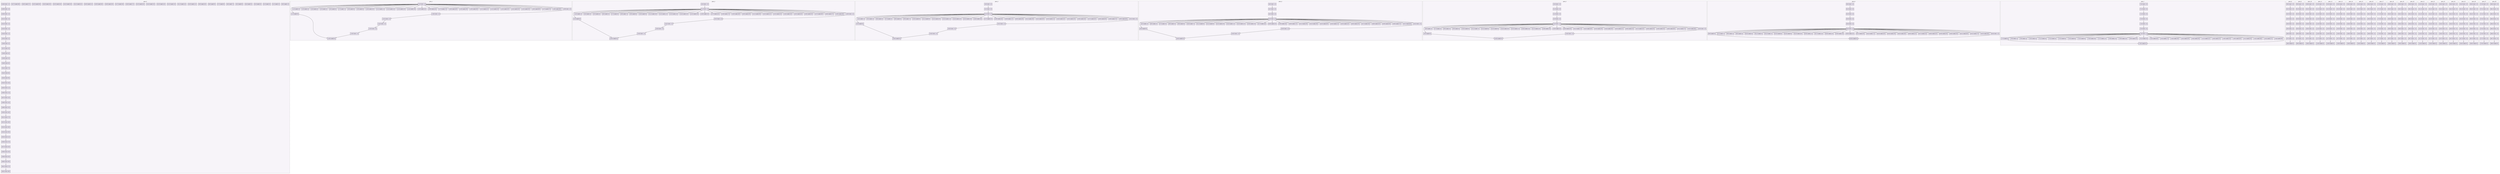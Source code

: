 digraph{node[shape=record style=filled colorscheme=purd9 fillcolor=2];subgraph cluster0{style=dashed;colorscheme=purd9;bgcolor=1;edge[arrowhead=empty];label=proc_0;0[label="0:0 0 send 1 0"];1[label="0:1 0 send 2 0"];2[label="0:2 0 send 3 0"];3[label="0:3 0 send 4 0"];4[label="0:4 0 send 5 0"];5[label="0:5 0 send 6 0"];6[label="0:6 0 send 7 0"];7[label="0:7 0 send 8 0"];8[label="0:8 0 send 9 0"];9[label="0:9 0 send 10 0"];10[label="0:10 0 send 11 0"];11[label="0:11 0 send 12 0"];12[label="0:12 0 send 13 0"];13[label="0:13 0 send 14 0"];14[label="0:14 0 send 15 0"];15[label="0:15 0 send 16 0"];16[label="0:16 0 send 17 0"];17[label="0:17 0 send 18 0"];18[label="0:18 0 send 19 0"];19[label="0:19 0 send 20 0"];20[label="0:20 0 send 21 0"];21[label="0:21 0 send 22 0"];22[label="0:22 0 send 23 0"];23[label="0:23 0 send 24 0"];24[label="0:24 0 send 25 0"];25[label="0:25 0 send 26 0"];26[label="0:26 0 send 27 0"];27[label="0:27 0 send 28 0"];28[label="0:28 0 recv -1 0"];29[label="0:29 0 recv -1 0"];30[label="0:30 0 recv -1 0"];31[label="0:31 0 recv -1 0"];32[label="0:32 0 recv -1 0"];33[label="0:33 0 recv -1 0"];34[label="0:34 0 recv -1 0"];35[label="0:35 0 recv 1 0"];36[label="0:36 0 recv 2 0"];37[label="0:37 0 recv 3 0"];38[label="0:38 0 recv 4 0"];39[label="0:39 0 recv 5 0"];40[label="0:40 0 recv 6 0"];41[label="0:41 0 recv 7 0"];42[label="0:42 0 recv 8 0"];43[label="0:43 0 recv 9 0"];44[label="0:44 0 recv 10 0"];45[label="0:45 0 recv 11 0"];46[label="0:46 0 recv 12 0"];47[label="0:47 0 recv 13 0"];48[label="0:48 0 recv 14 0"];49[label="0:49 0 recv 15 0"];50[label="0:50 0 recv 16 0"];51[label="0:51 0 recv 17 0"];52[label="0:52 0 recv 18 0"];53[label="0:53 0 recv 19 0"];54[label="0:54 0 recv 20 0"];55[label="0:55 0 recv 21 0"];56[label="0:56 0 recv 22 0"];57[label="0:57 0 recv 23 0"];58[label="0:58 0 recv 24 0"];59[label="0:59 0 recv 25 0"];60[label="0:60 0 recv 26 0"];61[label="0:61 0 recv 27 0"];62[label="0:62 0 recv 28 0"];28->29;29->30;30->31;31->32;32->33;33->34;34->35;35->36;36->37;37->38;38->39;39->40;40->41;41->42;42->43;43->44;44->45;45->46;46->47;47->48;48->49;49->50;50->51;51->52;52->53;53->54;54->55;55->56;56->57;57->58;58->59;59->60;60->61;61->62;}subgraph cluster1{style=dashed;colorscheme=purd9;bgcolor=1;edge[arrowhead=empty];label=proc_1;63[label="1:0 0 recv -1 0"];64[label="1:1 0 send 0 0"];65[label="1:2 0 send 2 0"];66[label="1:3 0 send 3 0"];67[label="1:4 0 send 4 0"];68[label="1:5 0 send 5 0"];69[label="1:6 0 send 6 0"];70[label="1:7 0 send 7 0"];71[label="1:8 0 send 8 0"];72[label="1:9 0 send 9 0"];73[label="1:10 0 send 10 0"];74[label="1:11 0 send 11 0"];75[label="1:12 0 send 12 0"];76[label="1:13 0 send 13 0"];77[label="1:14 0 send 14 0"];78[label="1:15 0 send 15 0"];79[label="1:16 0 send 16 0"];80[label="1:17 0 send 17 0"];81[label="1:18 0 send 18 0"];82[label="1:19 0 send 19 0"];83[label="1:20 0 send 20 0"];84[label="1:21 0 send 21 0"];85[label="1:22 0 send 22 0"];86[label="1:23 0 send 23 0"];87[label="1:24 0 send 24 0"];88[label="1:25 0 send 25 0"];89[label="1:26 0 send 26 0"];90[label="1:27 0 send 27 0"];91[label="1:28 0 send 28 0"];92[label="1:29 0 recv -1 0"];93[label="1:30 0 recv -1 0"];94[label="1:31 0 recv -1 0"];95[label="1:32 0 recv -1 0"];96[label="1:33 0 recv -1 0"];97[label="1:34 0 recv -1 0"];98[label="1:35 0 send 0 0"];63->64;63->65;63->66;63->67;63->68;63->69;63->70;63->71;63->72;63->73;63->74;63->75;63->76;63->77;63->78;63->79;63->80;63->81;63->82;63->83;63->84;63->85;63->86;63->87;63->88;63->89;63->90;63->91;63->92;92->93;93->94;94->95;95->96;96->97;97->98;64->98;}subgraph cluster2{style=dashed;colorscheme=purd9;bgcolor=1;edge[arrowhead=empty];label=proc_2;99[label="2:0 0 recv -1 0"];100[label="2:1 0 recv -1 0"];101[label="2:2 0 send 0 0"];102[label="2:3 0 send 1 0"];103[label="2:4 0 send 3 0"];104[label="2:5 0 send 4 0"];105[label="2:6 0 send 5 0"];106[label="2:7 0 send 6 0"];107[label="2:8 0 send 7 0"];108[label="2:9 0 send 8 0"];109[label="2:10 0 send 9 0"];110[label="2:11 0 send 10 0"];111[label="2:12 0 send 11 0"];112[label="2:13 0 send 12 0"];113[label="2:14 0 send 13 0"];114[label="2:15 0 send 14 0"];115[label="2:16 0 send 15 0"];116[label="2:17 0 send 16 0"];117[label="2:18 0 send 17 0"];118[label="2:19 0 send 18 0"];119[label="2:20 0 send 19 0"];120[label="2:21 0 send 20 0"];121[label="2:22 0 send 21 0"];122[label="2:23 0 send 22 0"];123[label="2:24 0 send 23 0"];124[label="2:25 0 send 24 0"];125[label="2:26 0 send 25 0"];126[label="2:27 0 send 26 0"];127[label="2:28 0 send 27 0"];128[label="2:29 0 send 28 0"];129[label="2:30 0 recv -1 0"];130[label="2:31 0 recv -1 0"];131[label="2:32 0 recv -1 0"];132[label="2:33 0 recv -1 0"];133[label="2:34 0 recv -1 0"];134[label="2:35 0 send 0 0"];99->100;100->101;100->102;100->103;100->104;100->105;100->106;100->107;100->108;100->109;100->110;100->111;100->112;100->113;100->114;100->115;100->116;100->117;100->118;100->119;100->120;100->121;100->122;100->123;100->124;100->125;100->126;100->127;100->128;100->129;129->130;130->131;131->132;132->133;133->134;101->134;}subgraph cluster3{style=dashed;colorscheme=purd9;bgcolor=1;edge[arrowhead=empty];label=proc_3;135[label="3:0 0 recv -1 0"];136[label="3:1 0 recv -1 0"];137[label="3:2 0 recv -1 0"];138[label="3:3 0 send 0 0"];139[label="3:4 0 send 1 0"];140[label="3:5 0 send 2 0"];141[label="3:6 0 send 4 0"];142[label="3:7 0 send 5 0"];143[label="3:8 0 send 6 0"];144[label="3:9 0 send 7 0"];145[label="3:10 0 send 8 0"];146[label="3:11 0 send 9 0"];147[label="3:12 0 send 10 0"];148[label="3:13 0 send 11 0"];149[label="3:14 0 send 12 0"];150[label="3:15 0 send 13 0"];151[label="3:16 0 send 14 0"];152[label="3:17 0 send 15 0"];153[label="3:18 0 send 16 0"];154[label="3:19 0 send 17 0"];155[label="3:20 0 send 18 0"];156[label="3:21 0 send 19 0"];157[label="3:22 0 send 20 0"];158[label="3:23 0 send 21 0"];159[label="3:24 0 send 22 0"];160[label="3:25 0 send 23 0"];161[label="3:26 0 send 24 0"];162[label="3:27 0 send 25 0"];163[label="3:28 0 send 26 0"];164[label="3:29 0 send 27 0"];165[label="3:30 0 send 28 0"];166[label="3:31 0 recv -1 0"];167[label="3:32 0 recv -1 0"];168[label="3:33 0 recv -1 0"];169[label="3:34 0 recv -1 0"];170[label="3:35 0 send 0 0"];135->136;136->137;137->138;137->139;137->140;137->141;137->142;137->143;137->144;137->145;137->146;137->147;137->148;137->149;137->150;137->151;137->152;137->153;137->154;137->155;137->156;137->157;137->158;137->159;137->160;137->161;137->162;137->163;137->164;137->165;137->166;166->167;167->168;168->169;169->170;138->170;}subgraph cluster4{style=dashed;colorscheme=purd9;bgcolor=1;edge[arrowhead=empty];label=proc_4;171[label="4:0 0 recv -1 0"];172[label="4:1 0 recv -1 0"];173[label="4:2 0 recv -1 0"];174[label="4:3 0 recv -1 0"];175[label="4:4 0 send 0 0"];176[label="4:5 0 send 1 0"];177[label="4:6 0 send 2 0"];178[label="4:7 0 send 3 0"];179[label="4:8 0 send 5 0"];180[label="4:9 0 send 6 0"];181[label="4:10 0 send 7 0"];182[label="4:11 0 send 8 0"];183[label="4:12 0 send 9 0"];184[label="4:13 0 send 10 0"];185[label="4:14 0 send 11 0"];186[label="4:15 0 send 12 0"];187[label="4:16 0 send 13 0"];188[label="4:17 0 send 14 0"];189[label="4:18 0 send 15 0"];190[label="4:19 0 send 16 0"];191[label="4:20 0 send 17 0"];192[label="4:21 0 send 18 0"];193[label="4:22 0 send 19 0"];194[label="4:23 0 send 20 0"];195[label="4:24 0 send 21 0"];196[label="4:25 0 send 22 0"];197[label="4:26 0 send 23 0"];198[label="4:27 0 send 24 0"];199[label="4:28 0 send 25 0"];200[label="4:29 0 send 26 0"];201[label="4:30 0 send 27 0"];202[label="4:31 0 send 28 0"];203[label="4:32 0 recv -1 0"];204[label="4:33 0 recv -1 0"];205[label="4:34 0 recv -1 0"];206[label="4:35 0 send 0 0"];171->172;172->173;173->174;174->175;174->176;174->177;174->178;174->179;174->180;174->181;174->182;174->183;174->184;174->185;174->186;174->187;174->188;174->189;174->190;174->191;174->192;174->193;174->194;174->195;174->196;174->197;174->198;174->199;174->200;174->201;174->202;174->203;203->204;204->205;205->206;175->206;}subgraph cluster5{style=dashed;colorscheme=purd9;bgcolor=1;edge[arrowhead=empty];label=proc_5;207[label="5:0 0 recv -1 0"];208[label="5:1 0 recv -1 0"];209[label="5:2 0 recv -1 0"];210[label="5:3 0 recv -1 0"];211[label="5:4 0 recv -1 0"];212[label="5:5 0 send 0 0"];213[label="5:6 0 send 1 0"];214[label="5:7 0 send 2 0"];215[label="5:8 0 send 3 0"];216[label="5:9 0 send 4 0"];217[label="5:10 0 send 6 0"];218[label="5:11 0 send 7 0"];219[label="5:12 0 send 8 0"];220[label="5:13 0 send 9 0"];221[label="5:14 0 send 10 0"];222[label="5:15 0 send 11 0"];223[label="5:16 0 send 12 0"];224[label="5:17 0 send 13 0"];225[label="5:18 0 send 14 0"];226[label="5:19 0 send 15 0"];227[label="5:20 0 send 16 0"];228[label="5:21 0 send 17 0"];229[label="5:22 0 send 18 0"];230[label="5:23 0 send 19 0"];231[label="5:24 0 send 20 0"];232[label="5:25 0 send 21 0"];233[label="5:26 0 send 22 0"];234[label="5:27 0 send 23 0"];235[label="5:28 0 send 24 0"];236[label="5:29 0 send 25 0"];237[label="5:30 0 send 26 0"];238[label="5:31 0 send 27 0"];239[label="5:32 0 send 28 0"];240[label="5:33 0 recv -1 0"];241[label="5:34 0 recv -1 0"];242[label="5:35 0 send 0 0"];207->208;208->209;209->210;210->211;211->212;211->213;211->214;211->215;211->216;211->217;211->218;211->219;211->220;211->221;211->222;211->223;211->224;211->225;211->226;211->227;211->228;211->229;211->230;211->231;211->232;211->233;211->234;211->235;211->236;211->237;211->238;211->239;211->240;240->241;241->242;212->242;}subgraph cluster6{style=dashed;colorscheme=purd9;bgcolor=1;edge[arrowhead=empty];label=proc_6;243[label="6:0 0 recv -1 0"];244[label="6:1 0 recv -1 0"];245[label="6:2 0 recv -1 0"];246[label="6:3 0 recv -1 0"];247[label="6:4 0 recv -1 0"];248[label="6:5 0 recv -1 0"];249[label="6:6 0 send 0 0"];250[label="6:7 0 send 1 0"];251[label="6:8 0 send 2 0"];252[label="6:9 0 send 3 0"];253[label="6:10 0 send 4 0"];254[label="6:11 0 send 5 0"];255[label="6:12 0 send 7 0"];256[label="6:13 0 send 8 0"];257[label="6:14 0 send 9 0"];258[label="6:15 0 send 10 0"];259[label="6:16 0 send 11 0"];260[label="6:17 0 send 12 0"];261[label="6:18 0 send 13 0"];262[label="6:19 0 send 14 0"];263[label="6:20 0 send 15 0"];264[label="6:21 0 send 16 0"];265[label="6:22 0 send 17 0"];266[label="6:23 0 send 18 0"];267[label="6:24 0 send 19 0"];268[label="6:25 0 send 20 0"];269[label="6:26 0 send 21 0"];270[label="6:27 0 send 22 0"];271[label="6:28 0 send 23 0"];272[label="6:29 0 send 24 0"];273[label="6:30 0 send 25 0"];274[label="6:31 0 send 26 0"];275[label="6:32 0 send 27 0"];276[label="6:33 0 send 28 0"];277[label="6:34 0 recv -1 0"];278[label="6:35 0 send 0 0"];243->244;244->245;245->246;246->247;247->248;248->249;248->250;248->251;248->252;248->253;248->254;248->255;248->256;248->257;248->258;248->259;248->260;248->261;248->262;248->263;248->264;248->265;248->266;248->267;248->268;248->269;248->270;248->271;248->272;248->273;248->274;248->275;248->276;248->277;277->278;249->278;}subgraph cluster7{style=dashed;colorscheme=purd9;bgcolor=1;edge[arrowhead=empty];label=proc_7;279[label="7:0 0 recv -1 0"];280[label="7:1 0 recv -1 0"];281[label="7:2 0 recv -1 0"];282[label="7:3 0 recv -1 0"];283[label="7:4 0 recv -1 0"];284[label="7:5 0 recv -1 0"];285[label="7:6 0 recv -1 0"];286[label="7:7 0 send 0 0"];287[label="7:8 0 send 1 0"];288[label="7:9 0 send 2 0"];289[label="7:10 0 send 3 0"];290[label="7:11 0 send 4 0"];291[label="7:12 0 send 5 0"];292[label="7:13 0 send 6 0"];293[label="7:14 0 send 8 0"];294[label="7:15 0 send 9 0"];295[label="7:16 0 send 10 0"];296[label="7:17 0 send 11 0"];297[label="7:18 0 send 12 0"];298[label="7:19 0 send 13 0"];299[label="7:20 0 send 14 0"];300[label="7:21 0 send 15 0"];301[label="7:22 0 send 16 0"];302[label="7:23 0 send 17 0"];303[label="7:24 0 send 18 0"];304[label="7:25 0 send 19 0"];305[label="7:26 0 send 20 0"];306[label="7:27 0 send 21 0"];307[label="7:28 0 send 22 0"];308[label="7:29 0 send 23 0"];309[label="7:30 0 send 24 0"];310[label="7:31 0 send 25 0"];311[label="7:32 0 send 26 0"];312[label="7:33 0 send 27 0"];313[label="7:34 0 send 28 0"];314[label="7:35 0 send 0 0"];279->280;280->281;281->282;282->283;283->284;284->285;285->286;285->287;285->288;285->289;285->290;285->291;285->292;285->293;285->294;285->295;285->296;285->297;285->298;285->299;285->300;285->301;285->302;285->303;285->304;285->305;285->306;285->307;285->308;285->309;285->310;285->311;285->312;285->313;286->314;285->314;}subgraph cluster8{style=dashed;colorscheme=purd9;bgcolor=1;edge[arrowhead=empty];label=proc_8;315[label="8:0 0 recv -1 0"];316[label="8:1 0 recv -1 0"];317[label="8:2 0 recv -1 0"];318[label="8:3 0 recv -1 0"];319[label="8:4 0 recv -1 0"];320[label="8:5 0 recv -1 0"];321[label="8:6 0 recv -1 0"];322[label="8:7 0 recv -1 0"];323[label="8:8 0 send 0 0"];315->316;316->317;317->318;318->319;319->320;320->321;321->322;322->323;}subgraph cluster9{style=dashed;colorscheme=purd9;bgcolor=1;edge[arrowhead=empty];label=proc_9;324[label="9:0 0 recv -1 0"];325[label="9:1 0 recv -1 0"];326[label="9:2 0 recv -1 0"];327[label="9:3 0 recv -1 0"];328[label="9:4 0 recv -1 0"];329[label="9:5 0 recv -1 0"];330[label="9:6 0 recv -1 0"];331[label="9:7 0 recv -1 0"];332[label="9:8 0 send 0 0"];324->325;325->326;326->327;327->328;328->329;329->330;330->331;331->332;}subgraph cluster10{style=dashed;colorscheme=purd9;bgcolor=1;edge[arrowhead=empty];label=proc_10;333[label="10:0 0 recv -1 0"];334[label="10:1 0 recv -1 0"];335[label="10:2 0 recv -1 0"];336[label="10:3 0 recv -1 0"];337[label="10:4 0 recv -1 0"];338[label="10:5 0 recv -1 0"];339[label="10:6 0 recv -1 0"];340[label="10:7 0 recv -1 0"];341[label="10:8 0 send 0 0"];333->334;334->335;335->336;336->337;337->338;338->339;339->340;340->341;}subgraph cluster11{style=dashed;colorscheme=purd9;bgcolor=1;edge[arrowhead=empty];label=proc_11;342[label="11:0 0 recv -1 0"];343[label="11:1 0 recv -1 0"];344[label="11:2 0 recv -1 0"];345[label="11:3 0 recv -1 0"];346[label="11:4 0 recv -1 0"];347[label="11:5 0 recv -1 0"];348[label="11:6 0 recv -1 0"];349[label="11:7 0 recv -1 0"];350[label="11:8 0 send 0 0"];342->343;343->344;344->345;345->346;346->347;347->348;348->349;349->350;}subgraph cluster12{style=dashed;colorscheme=purd9;bgcolor=1;edge[arrowhead=empty];label=proc_12;351[label="12:0 0 recv -1 0"];352[label="12:1 0 recv -1 0"];353[label="12:2 0 recv -1 0"];354[label="12:3 0 recv -1 0"];355[label="12:4 0 recv -1 0"];356[label="12:5 0 recv -1 0"];357[label="12:6 0 recv -1 0"];358[label="12:7 0 recv -1 0"];359[label="12:8 0 send 0 0"];351->352;352->353;353->354;354->355;355->356;356->357;357->358;358->359;}subgraph cluster13{style=dashed;colorscheme=purd9;bgcolor=1;edge[arrowhead=empty];label=proc_13;360[label="13:0 0 recv -1 0"];361[label="13:1 0 recv -1 0"];362[label="13:2 0 recv -1 0"];363[label="13:3 0 recv -1 0"];364[label="13:4 0 recv -1 0"];365[label="13:5 0 recv -1 0"];366[label="13:6 0 recv -1 0"];367[label="13:7 0 recv -1 0"];368[label="13:8 0 send 0 0"];360->361;361->362;362->363;363->364;364->365;365->366;366->367;367->368;}subgraph cluster14{style=dashed;colorscheme=purd9;bgcolor=1;edge[arrowhead=empty];label=proc_14;369[label="14:0 0 recv -1 0"];370[label="14:1 0 recv -1 0"];371[label="14:2 0 recv -1 0"];372[label="14:3 0 recv -1 0"];373[label="14:4 0 recv -1 0"];374[label="14:5 0 recv -1 0"];375[label="14:6 0 recv -1 0"];376[label="14:7 0 recv -1 0"];377[label="14:8 0 send 0 0"];369->370;370->371;371->372;372->373;373->374;374->375;375->376;376->377;}subgraph cluster15{style=dashed;colorscheme=purd9;bgcolor=1;edge[arrowhead=empty];label=proc_15;378[label="15:0 0 recv -1 0"];379[label="15:1 0 recv -1 0"];380[label="15:2 0 recv -1 0"];381[label="15:3 0 recv -1 0"];382[label="15:4 0 recv -1 0"];383[label="15:5 0 recv -1 0"];384[label="15:6 0 recv -1 0"];385[label="15:7 0 recv -1 0"];386[label="15:8 0 send 0 0"];378->379;379->380;380->381;381->382;382->383;383->384;384->385;385->386;}subgraph cluster16{style=dashed;colorscheme=purd9;bgcolor=1;edge[arrowhead=empty];label=proc_16;387[label="16:0 0 recv -1 0"];388[label="16:1 0 recv -1 0"];389[label="16:2 0 recv -1 0"];390[label="16:3 0 recv -1 0"];391[label="16:4 0 recv -1 0"];392[label="16:5 0 recv -1 0"];393[label="16:6 0 recv -1 0"];394[label="16:7 0 recv -1 0"];395[label="16:8 0 send 0 0"];387->388;388->389;389->390;390->391;391->392;392->393;393->394;394->395;}subgraph cluster17{style=dashed;colorscheme=purd9;bgcolor=1;edge[arrowhead=empty];label=proc_17;396[label="17:0 0 recv -1 0"];397[label="17:1 0 recv -1 0"];398[label="17:2 0 recv -1 0"];399[label="17:3 0 recv -1 0"];400[label="17:4 0 recv -1 0"];401[label="17:5 0 recv -1 0"];402[label="17:6 0 recv -1 0"];403[label="17:7 0 recv -1 0"];404[label="17:8 0 send 0 0"];396->397;397->398;398->399;399->400;400->401;401->402;402->403;403->404;}subgraph cluster18{style=dashed;colorscheme=purd9;bgcolor=1;edge[arrowhead=empty];label=proc_18;405[label="18:0 0 recv -1 0"];406[label="18:1 0 recv -1 0"];407[label="18:2 0 recv -1 0"];408[label="18:3 0 recv -1 0"];409[label="18:4 0 recv -1 0"];410[label="18:5 0 recv -1 0"];411[label="18:6 0 recv -1 0"];412[label="18:7 0 recv -1 0"];413[label="18:8 0 send 0 0"];405->406;406->407;407->408;408->409;409->410;410->411;411->412;412->413;}subgraph cluster19{style=dashed;colorscheme=purd9;bgcolor=1;edge[arrowhead=empty];label=proc_19;414[label="19:0 0 recv -1 0"];415[label="19:1 0 recv -1 0"];416[label="19:2 0 recv -1 0"];417[label="19:3 0 recv -1 0"];418[label="19:4 0 recv -1 0"];419[label="19:5 0 recv -1 0"];420[label="19:6 0 recv -1 0"];421[label="19:7 0 recv -1 0"];422[label="19:8 0 send 0 0"];414->415;415->416;416->417;417->418;418->419;419->420;420->421;421->422;}subgraph cluster20{style=dashed;colorscheme=purd9;bgcolor=1;edge[arrowhead=empty];label=proc_20;423[label="20:0 0 recv -1 0"];424[label="20:1 0 recv -1 0"];425[label="20:2 0 recv -1 0"];426[label="20:3 0 recv -1 0"];427[label="20:4 0 recv -1 0"];428[label="20:5 0 recv -1 0"];429[label="20:6 0 recv -1 0"];430[label="20:7 0 recv -1 0"];431[label="20:8 0 send 0 0"];423->424;424->425;425->426;426->427;427->428;428->429;429->430;430->431;}subgraph cluster21{style=dashed;colorscheme=purd9;bgcolor=1;edge[arrowhead=empty];label=proc_21;432[label="21:0 0 recv -1 0"];433[label="21:1 0 recv -1 0"];434[label="21:2 0 recv -1 0"];435[label="21:3 0 recv -1 0"];436[label="21:4 0 recv -1 0"];437[label="21:5 0 recv -1 0"];438[label="21:6 0 recv -1 0"];439[label="21:7 0 recv -1 0"];440[label="21:8 0 send 0 0"];432->433;433->434;434->435;435->436;436->437;437->438;438->439;439->440;}subgraph cluster22{style=dashed;colorscheme=purd9;bgcolor=1;edge[arrowhead=empty];label=proc_22;441[label="22:0 0 recv -1 0"];442[label="22:1 0 recv -1 0"];443[label="22:2 0 recv -1 0"];444[label="22:3 0 recv -1 0"];445[label="22:4 0 recv -1 0"];446[label="22:5 0 recv -1 0"];447[label="22:6 0 recv -1 0"];448[label="22:7 0 recv -1 0"];449[label="22:8 0 send 0 0"];441->442;442->443;443->444;444->445;445->446;446->447;447->448;448->449;}subgraph cluster23{style=dashed;colorscheme=purd9;bgcolor=1;edge[arrowhead=empty];label=proc_23;450[label="23:0 0 recv -1 0"];451[label="23:1 0 recv -1 0"];452[label="23:2 0 recv -1 0"];453[label="23:3 0 recv -1 0"];454[label="23:4 0 recv -1 0"];455[label="23:5 0 recv -1 0"];456[label="23:6 0 recv -1 0"];457[label="23:7 0 recv -1 0"];458[label="23:8 0 send 0 0"];450->451;451->452;452->453;453->454;454->455;455->456;456->457;457->458;}subgraph cluster24{style=dashed;colorscheme=purd9;bgcolor=1;edge[arrowhead=empty];label=proc_24;459[label="24:0 0 recv -1 0"];460[label="24:1 0 recv -1 0"];461[label="24:2 0 recv -1 0"];462[label="24:3 0 recv -1 0"];463[label="24:4 0 recv -1 0"];464[label="24:5 0 recv -1 0"];465[label="24:6 0 recv -1 0"];466[label="24:7 0 recv -1 0"];467[label="24:8 0 send 0 0"];459->460;460->461;461->462;462->463;463->464;464->465;465->466;466->467;}subgraph cluster25{style=dashed;colorscheme=purd9;bgcolor=1;edge[arrowhead=empty];label=proc_25;468[label="25:0 0 recv -1 0"];469[label="25:1 0 recv -1 0"];470[label="25:2 0 recv -1 0"];471[label="25:3 0 recv -1 0"];472[label="25:4 0 recv -1 0"];473[label="25:5 0 recv -1 0"];474[label="25:6 0 recv -1 0"];475[label="25:7 0 recv -1 0"];476[label="25:8 0 send 0 0"];468->469;469->470;470->471;471->472;472->473;473->474;474->475;475->476;}subgraph cluster26{style=dashed;colorscheme=purd9;bgcolor=1;edge[arrowhead=empty];label=proc_26;477[label="26:0 0 recv -1 0"];478[label="26:1 0 recv -1 0"];479[label="26:2 0 recv -1 0"];480[label="26:3 0 recv -1 0"];481[label="26:4 0 recv -1 0"];482[label="26:5 0 recv -1 0"];483[label="26:6 0 recv -1 0"];484[label="26:7 0 recv -1 0"];485[label="26:8 0 send 0 0"];477->478;478->479;479->480;480->481;481->482;482->483;483->484;484->485;}subgraph cluster27{style=dashed;colorscheme=purd9;bgcolor=1;edge[arrowhead=empty];label=proc_27;486[label="27:0 0 recv -1 0"];487[label="27:1 0 recv -1 0"];488[label="27:2 0 recv -1 0"];489[label="27:3 0 recv -1 0"];490[label="27:4 0 recv -1 0"];491[label="27:5 0 recv -1 0"];492[label="27:6 0 recv -1 0"];493[label="27:7 0 recv -1 0"];494[label="27:8 0 send 0 0"];486->487;487->488;488->489;489->490;490->491;491->492;492->493;493->494;}subgraph cluster28{style=dashed;colorscheme=purd9;bgcolor=1;edge[arrowhead=empty];label=proc_28;495[label="28:0 0 recv -1 0"];496[label="28:1 0 recv -1 0"];497[label="28:2 0 recv -1 0"];498[label="28:3 0 recv -1 0"];499[label="28:4 0 recv -1 0"];500[label="28:5 0 recv -1 0"];501[label="28:6 0 recv -1 0"];502[label="28:7 0 recv -1 0"];503[label="28:8 0 send 0 0"];495->496;496->497;497->498;498->499;499->500;500->501;501->502;502->503;}}